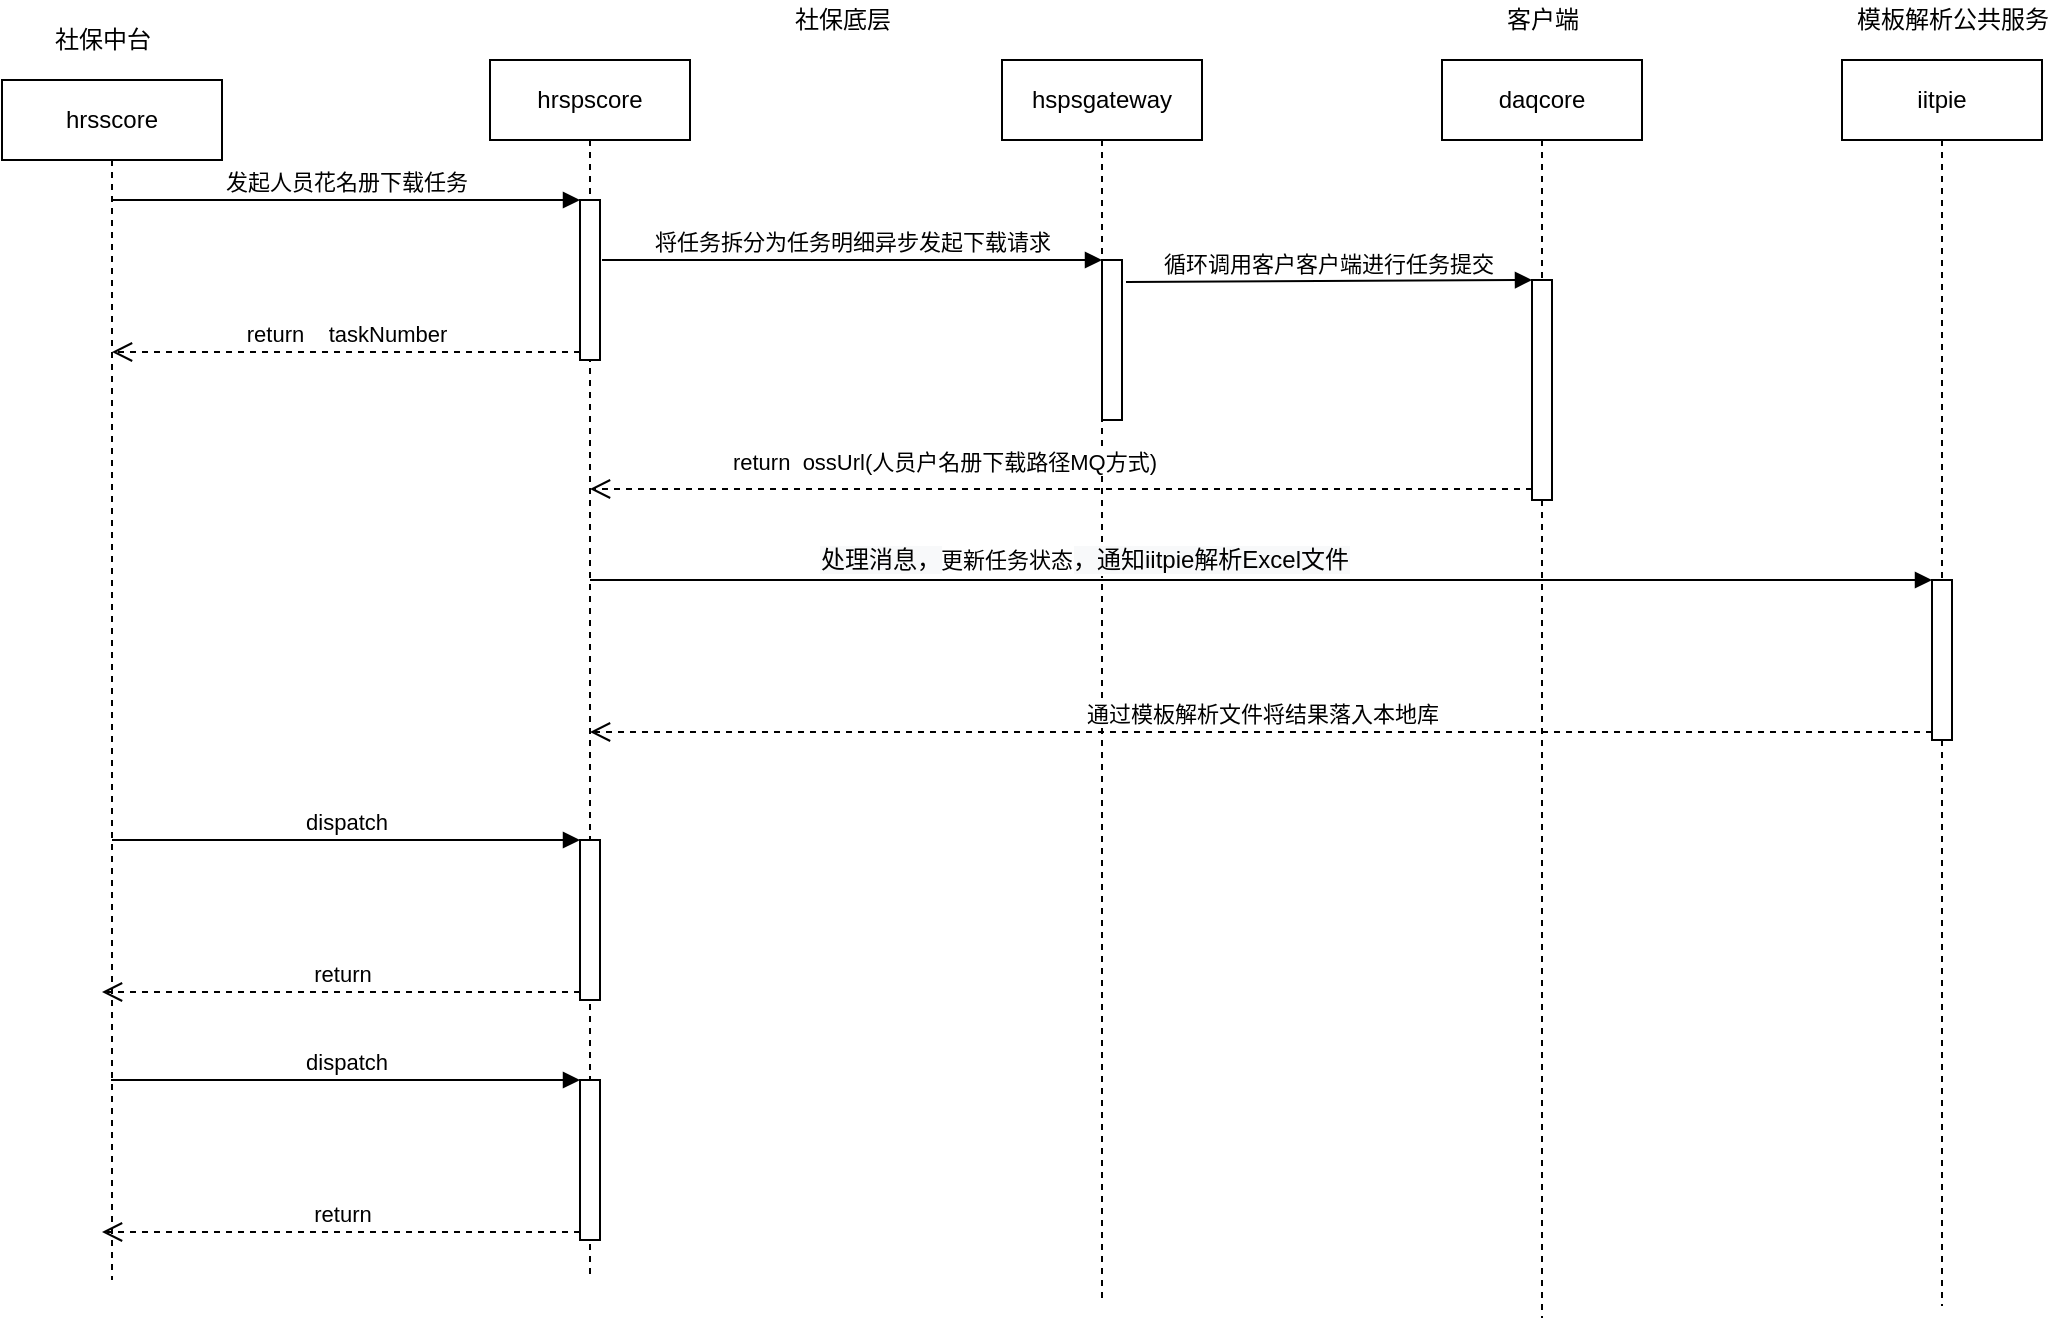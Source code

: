 <mxfile version="17.4.3" type="github">
  <diagram id="j9MuaicbtG-JgOerGM_5" name="第 1 页">
    <mxGraphModel dx="1886" dy="850" grid="0" gridSize="10" guides="1" tooltips="1" connect="1" arrows="1" fold="1" page="0" pageScale="1" pageWidth="827" pageHeight="1169" math="0" shadow="0">
      <root>
        <mxCell id="0" />
        <mxCell id="1" parent="0" />
        <mxCell id="_SVAvqNJjMuJKBqELLrA-1" value="hrsscore" style="shape=umlLifeline;perimeter=lifelinePerimeter;whiteSpace=wrap;html=1;container=1;collapsible=0;recursiveResize=0;outlineConnect=0;" vertex="1" parent="1">
          <mxGeometry x="100" y="160" width="110" height="600" as="geometry" />
        </mxCell>
        <mxCell id="_SVAvqNJjMuJKBqELLrA-2" value="社保中台" style="text;html=1;align=center;verticalAlign=middle;resizable=0;points=[];autosize=1;strokeColor=none;fillColor=none;" vertex="1" parent="1">
          <mxGeometry x="120" y="130" width="60" height="20" as="geometry" />
        </mxCell>
        <mxCell id="_SVAvqNJjMuJKBqELLrA-3" value="hrspscore" style="shape=umlLifeline;perimeter=lifelinePerimeter;whiteSpace=wrap;html=1;container=1;collapsible=0;recursiveResize=0;outlineConnect=0;" vertex="1" parent="1">
          <mxGeometry x="344" y="150" width="100" height="610" as="geometry" />
        </mxCell>
        <mxCell id="_SVAvqNJjMuJKBqELLrA-16" value="" style="html=1;points=[];perimeter=orthogonalPerimeter;" vertex="1" parent="_SVAvqNJjMuJKBqELLrA-3">
          <mxGeometry x="45" y="70" width="10" height="80" as="geometry" />
        </mxCell>
        <mxCell id="_SVAvqNJjMuJKBqELLrA-30" value="" style="html=1;points=[];perimeter=orthogonalPerimeter;" vertex="1" parent="_SVAvqNJjMuJKBqELLrA-3">
          <mxGeometry x="45" y="390" width="10" height="80" as="geometry" />
        </mxCell>
        <mxCell id="_SVAvqNJjMuJKBqELLrA-32" value="return" style="html=1;verticalAlign=bottom;endArrow=open;dashed=1;endSize=8;exitX=0;exitY=0.95;rounded=0;" edge="1" source="_SVAvqNJjMuJKBqELLrA-30" parent="_SVAvqNJjMuJKBqELLrA-3">
          <mxGeometry relative="1" as="geometry">
            <mxPoint x="-194" y="466" as="targetPoint" />
          </mxGeometry>
        </mxCell>
        <mxCell id="_SVAvqNJjMuJKBqELLrA-33" value="" style="html=1;points=[];perimeter=orthogonalPerimeter;" vertex="1" parent="_SVAvqNJjMuJKBqELLrA-3">
          <mxGeometry x="45" y="510" width="10" height="80" as="geometry" />
        </mxCell>
        <mxCell id="_SVAvqNJjMuJKBqELLrA-34" value="return" style="html=1;verticalAlign=bottom;endArrow=open;dashed=1;endSize=8;exitX=0;exitY=0.95;rounded=0;" edge="1" parent="_SVAvqNJjMuJKBqELLrA-3" source="_SVAvqNJjMuJKBqELLrA-33">
          <mxGeometry relative="1" as="geometry">
            <mxPoint x="-194" y="586" as="targetPoint" />
          </mxGeometry>
        </mxCell>
        <mxCell id="_SVAvqNJjMuJKBqELLrA-35" value="dispatch" style="html=1;verticalAlign=bottom;endArrow=block;entryX=0;entryY=0;rounded=0;" edge="1" parent="_SVAvqNJjMuJKBqELLrA-3" target="_SVAvqNJjMuJKBqELLrA-33">
          <mxGeometry relative="1" as="geometry">
            <mxPoint x="-189.5" y="510" as="sourcePoint" />
          </mxGeometry>
        </mxCell>
        <mxCell id="_SVAvqNJjMuJKBqELLrA-4" value="社保底层" style="text;html=1;align=center;verticalAlign=middle;resizable=0;points=[];autosize=1;strokeColor=none;fillColor=none;" vertex="1" parent="1">
          <mxGeometry x="490" y="120" width="60" height="20" as="geometry" />
        </mxCell>
        <mxCell id="_SVAvqNJjMuJKBqELLrA-5" value="hspsgateway" style="shape=umlLifeline;perimeter=lifelinePerimeter;whiteSpace=wrap;html=1;container=1;collapsible=0;recursiveResize=0;outlineConnect=0;" vertex="1" parent="1">
          <mxGeometry x="600" y="150" width="100" height="619" as="geometry" />
        </mxCell>
        <mxCell id="_SVAvqNJjMuJKBqELLrA-11" value="" style="html=1;points=[];perimeter=orthogonalPerimeter;" vertex="1" parent="_SVAvqNJjMuJKBqELLrA-5">
          <mxGeometry x="50" y="100" width="10" height="80" as="geometry" />
        </mxCell>
        <mxCell id="_SVAvqNJjMuJKBqELLrA-6" value="daqcore" style="shape=umlLifeline;perimeter=lifelinePerimeter;whiteSpace=wrap;html=1;container=1;collapsible=0;recursiveResize=0;outlineConnect=0;" vertex="1" parent="1">
          <mxGeometry x="820" y="150" width="100" height="629" as="geometry" />
        </mxCell>
        <mxCell id="_SVAvqNJjMuJKBqELLrA-20" value="" style="html=1;points=[];perimeter=orthogonalPerimeter;" vertex="1" parent="_SVAvqNJjMuJKBqELLrA-6">
          <mxGeometry x="45" y="110" width="10" height="110" as="geometry" />
        </mxCell>
        <mxCell id="_SVAvqNJjMuJKBqELLrA-7" value="客户端" style="text;html=1;align=center;verticalAlign=middle;resizable=0;points=[];autosize=1;strokeColor=none;fillColor=none;" vertex="1" parent="1">
          <mxGeometry x="845" y="120" width="50" height="20" as="geometry" />
        </mxCell>
        <mxCell id="_SVAvqNJjMuJKBqELLrA-8" value="iitpie" style="shape=umlLifeline;perimeter=lifelinePerimeter;whiteSpace=wrap;html=1;container=1;collapsible=0;recursiveResize=0;outlineConnect=0;" vertex="1" parent="1">
          <mxGeometry x="1020" y="150" width="100" height="623" as="geometry" />
        </mxCell>
        <mxCell id="_SVAvqNJjMuJKBqELLrA-26" value="" style="html=1;points=[];perimeter=orthogonalPerimeter;" vertex="1" parent="_SVAvqNJjMuJKBqELLrA-8">
          <mxGeometry x="45" y="260" width="10" height="80" as="geometry" />
        </mxCell>
        <mxCell id="_SVAvqNJjMuJKBqELLrA-12" value="将任务拆分为任务明细异步发起下载请求" style="html=1;verticalAlign=bottom;endArrow=block;entryX=0;entryY=0;rounded=0;exitX=1;exitY=0.125;exitDx=0;exitDy=0;exitPerimeter=0;" edge="1" target="_SVAvqNJjMuJKBqELLrA-11" parent="1">
          <mxGeometry relative="1" as="geometry">
            <mxPoint x="400" y="250" as="sourcePoint" />
          </mxGeometry>
        </mxCell>
        <mxCell id="_SVAvqNJjMuJKBqELLrA-17" value="发起人员花名册下载任务" style="html=1;verticalAlign=bottom;endArrow=block;entryX=0;entryY=0;rounded=0;" edge="1" target="_SVAvqNJjMuJKBqELLrA-16" parent="1" source="_SVAvqNJjMuJKBqELLrA-1">
          <mxGeometry relative="1" as="geometry">
            <mxPoint x="319" y="220" as="sourcePoint" />
          </mxGeometry>
        </mxCell>
        <mxCell id="_SVAvqNJjMuJKBqELLrA-18" value="return&amp;nbsp; &amp;nbsp; taskNumber" style="html=1;verticalAlign=bottom;endArrow=open;dashed=1;endSize=8;exitX=0;exitY=0.95;rounded=0;" edge="1" source="_SVAvqNJjMuJKBqELLrA-16" parent="1" target="_SVAvqNJjMuJKBqELLrA-1">
          <mxGeometry relative="1" as="geometry">
            <mxPoint x="319" y="296" as="targetPoint" />
          </mxGeometry>
        </mxCell>
        <mxCell id="_SVAvqNJjMuJKBqELLrA-21" value="循环调用客户客户端进行任务提交" style="html=1;verticalAlign=bottom;endArrow=block;entryX=0;entryY=0;rounded=0;exitX=1.2;exitY=0.138;exitDx=0;exitDy=0;exitPerimeter=0;" edge="1" target="_SVAvqNJjMuJKBqELLrA-20" parent="1" source="_SVAvqNJjMuJKBqELLrA-11">
          <mxGeometry relative="1" as="geometry">
            <mxPoint x="775" y="260" as="sourcePoint" />
          </mxGeometry>
        </mxCell>
        <mxCell id="_SVAvqNJjMuJKBqELLrA-22" value="return&amp;nbsp; ossUrl(人员户名册下载路径MQ方式)" style="html=1;verticalAlign=bottom;endArrow=open;dashed=1;endSize=8;exitX=0;exitY=0.95;rounded=0;" edge="1" source="_SVAvqNJjMuJKBqELLrA-20" parent="1" target="_SVAvqNJjMuJKBqELLrA-3">
          <mxGeometry x="0.251" y="-4" relative="1" as="geometry">
            <mxPoint x="795" y="336" as="targetPoint" />
            <mxPoint as="offset" />
          </mxGeometry>
        </mxCell>
        <mxCell id="_SVAvqNJjMuJKBqELLrA-25" value="模板解析公共服务" style="text;html=1;align=center;verticalAlign=middle;resizable=0;points=[];autosize=1;strokeColor=none;fillColor=none;" vertex="1" parent="1">
          <mxGeometry x="1020" y="120" width="110" height="20" as="geometry" />
        </mxCell>
        <mxCell id="_SVAvqNJjMuJKBqELLrA-27" value="" style="html=1;verticalAlign=bottom;endArrow=block;entryX=0;entryY=0;rounded=0;" edge="1" target="_SVAvqNJjMuJKBqELLrA-26" parent="1" source="_SVAvqNJjMuJKBqELLrA-3">
          <mxGeometry relative="1" as="geometry">
            <mxPoint x="995" y="410" as="sourcePoint" />
          </mxGeometry>
        </mxCell>
        <mxCell id="_SVAvqNJjMuJKBqELLrA-37" value="&lt;span style=&quot;font-size: 12px ; background-color: rgb(248 , 249 , 250)&quot;&gt;处理消息，&lt;/span&gt;更新任务状态&lt;span style=&quot;font-size: 12px ; background-color: rgb(248 , 249 , 250)&quot;&gt;，通知iitpie解析Excel文件&lt;/span&gt;" style="edgeLabel;html=1;align=center;verticalAlign=middle;resizable=0;points=[];" vertex="1" connectable="0" parent="_SVAvqNJjMuJKBqELLrA-27">
          <mxGeometry x="-0.532" y="4" relative="1" as="geometry">
            <mxPoint x="90" y="-6" as="offset" />
          </mxGeometry>
        </mxCell>
        <mxCell id="_SVAvqNJjMuJKBqELLrA-28" value="通过模板解析文件将结果落入本地库" style="html=1;verticalAlign=bottom;endArrow=open;dashed=1;endSize=8;exitX=0;exitY=0.95;rounded=0;" edge="1" source="_SVAvqNJjMuJKBqELLrA-26" parent="1" target="_SVAvqNJjMuJKBqELLrA-3">
          <mxGeometry relative="1" as="geometry">
            <mxPoint x="995" y="486" as="targetPoint" />
          </mxGeometry>
        </mxCell>
        <mxCell id="_SVAvqNJjMuJKBqELLrA-31" value="dispatch" style="html=1;verticalAlign=bottom;endArrow=block;entryX=0;entryY=0;rounded=0;" edge="1" target="_SVAvqNJjMuJKBqELLrA-30" parent="1" source="_SVAvqNJjMuJKBqELLrA-1">
          <mxGeometry relative="1" as="geometry">
            <mxPoint x="319" y="540" as="sourcePoint" />
          </mxGeometry>
        </mxCell>
      </root>
    </mxGraphModel>
  </diagram>
</mxfile>
